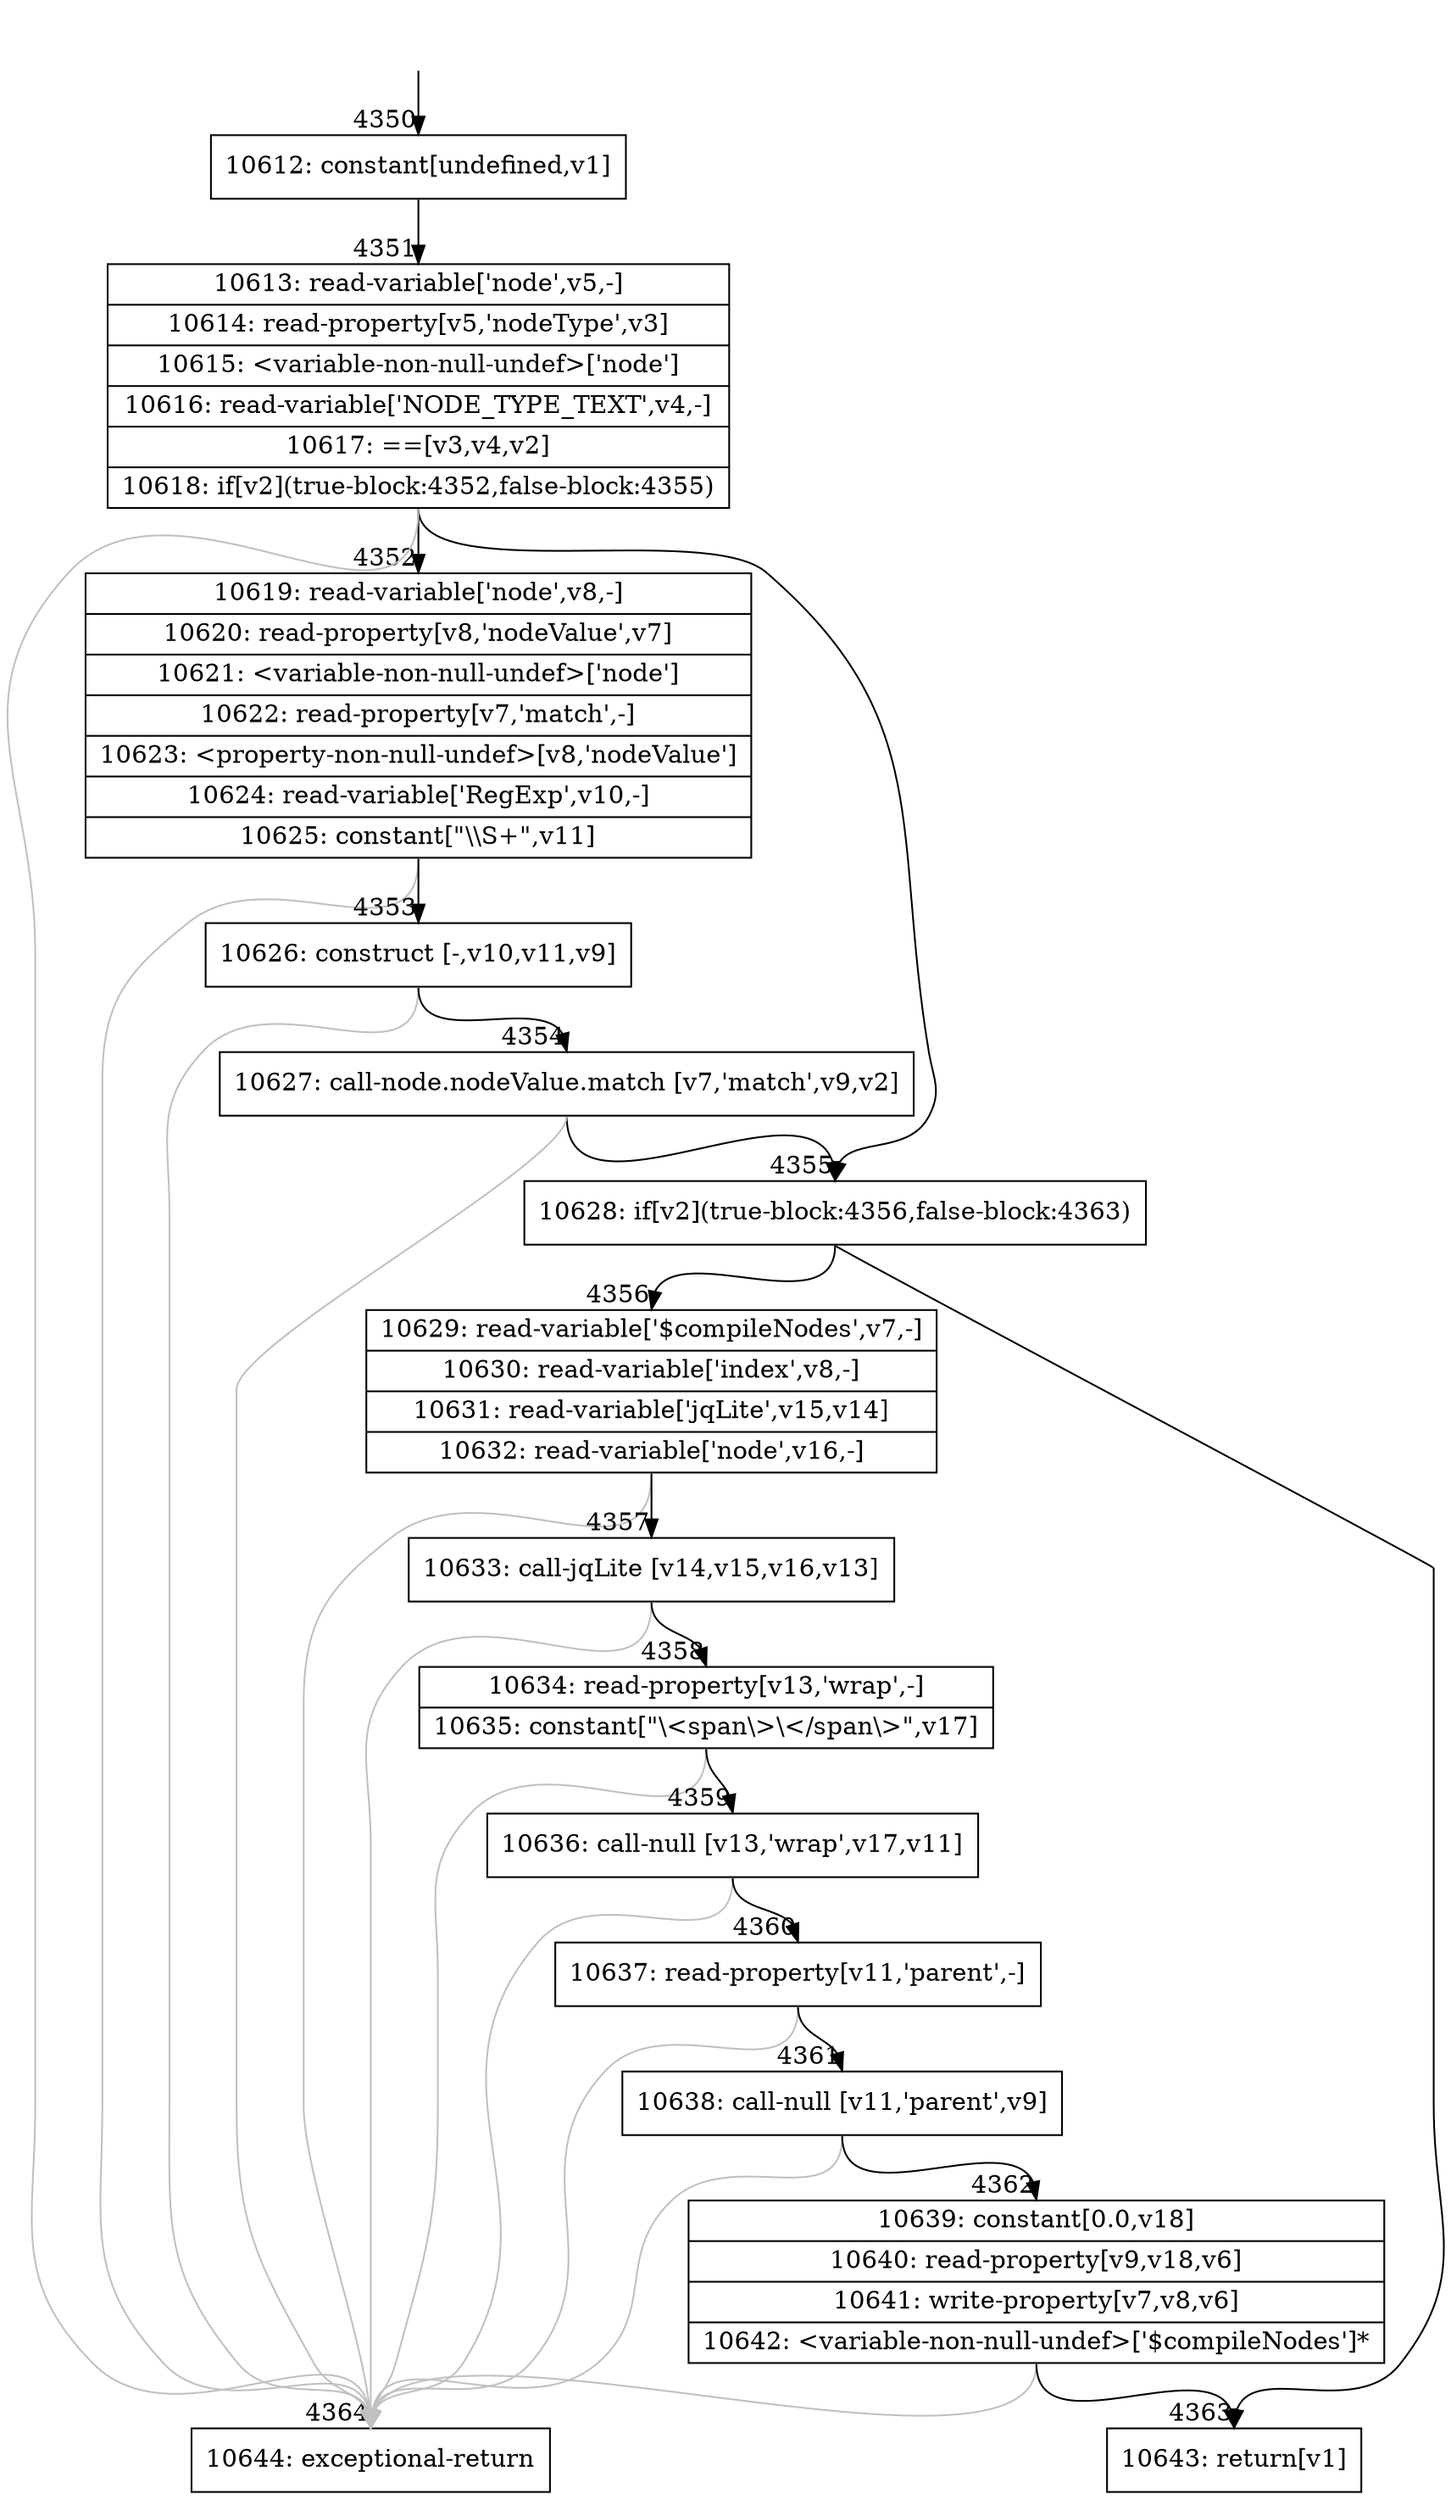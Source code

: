 digraph {
rankdir="TD"
BB_entry362[shape=none,label=""];
BB_entry362 -> BB4350 [tailport=s, headport=n, headlabel="    4350"]
BB4350 [shape=record label="{10612: constant[undefined,v1]}" ] 
BB4350 -> BB4351 [tailport=s, headport=n, headlabel="      4351"]
BB4351 [shape=record label="{10613: read-variable['node',v5,-]|10614: read-property[v5,'nodeType',v3]|10615: \<variable-non-null-undef\>['node']|10616: read-variable['NODE_TYPE_TEXT',v4,-]|10617: ==[v3,v4,v2]|10618: if[v2](true-block:4352,false-block:4355)}" ] 
BB4351 -> BB4355 [tailport=s, headport=n, headlabel="      4355"]
BB4351 -> BB4352 [tailport=s, headport=n, headlabel="      4352"]
BB4351 -> BB4364 [tailport=s, headport=n, color=gray, headlabel="      4364"]
BB4352 [shape=record label="{10619: read-variable['node',v8,-]|10620: read-property[v8,'nodeValue',v7]|10621: \<variable-non-null-undef\>['node']|10622: read-property[v7,'match',-]|10623: \<property-non-null-undef\>[v8,'nodeValue']|10624: read-variable['RegExp',v10,-]|10625: constant[\"\\\\S+\",v11]}" ] 
BB4352 -> BB4353 [tailport=s, headport=n, headlabel="      4353"]
BB4352 -> BB4364 [tailport=s, headport=n, color=gray]
BB4353 [shape=record label="{10626: construct [-,v10,v11,v9]}" ] 
BB4353 -> BB4354 [tailport=s, headport=n, headlabel="      4354"]
BB4353 -> BB4364 [tailport=s, headport=n, color=gray]
BB4354 [shape=record label="{10627: call-node.nodeValue.match [v7,'match',v9,v2]}" ] 
BB4354 -> BB4355 [tailport=s, headport=n]
BB4354 -> BB4364 [tailport=s, headport=n, color=gray]
BB4355 [shape=record label="{10628: if[v2](true-block:4356,false-block:4363)}" ] 
BB4355 -> BB4356 [tailport=s, headport=n, headlabel="      4356"]
BB4355 -> BB4363 [tailport=s, headport=n, headlabel="      4363"]
BB4356 [shape=record label="{10629: read-variable['$compileNodes',v7,-]|10630: read-variable['index',v8,-]|10631: read-variable['jqLite',v15,v14]|10632: read-variable['node',v16,-]}" ] 
BB4356 -> BB4357 [tailport=s, headport=n, headlabel="      4357"]
BB4356 -> BB4364 [tailport=s, headport=n, color=gray]
BB4357 [shape=record label="{10633: call-jqLite [v14,v15,v16,v13]}" ] 
BB4357 -> BB4358 [tailport=s, headport=n, headlabel="      4358"]
BB4357 -> BB4364 [tailport=s, headport=n, color=gray]
BB4358 [shape=record label="{10634: read-property[v13,'wrap',-]|10635: constant[\"\\\<span\\\>\\\</span\\\>\",v17]}" ] 
BB4358 -> BB4359 [tailport=s, headport=n, headlabel="      4359"]
BB4358 -> BB4364 [tailport=s, headport=n, color=gray]
BB4359 [shape=record label="{10636: call-null [v13,'wrap',v17,v11]}" ] 
BB4359 -> BB4360 [tailport=s, headport=n, headlabel="      4360"]
BB4359 -> BB4364 [tailport=s, headport=n, color=gray]
BB4360 [shape=record label="{10637: read-property[v11,'parent',-]}" ] 
BB4360 -> BB4361 [tailport=s, headport=n, headlabel="      4361"]
BB4360 -> BB4364 [tailport=s, headport=n, color=gray]
BB4361 [shape=record label="{10638: call-null [v11,'parent',v9]}" ] 
BB4361 -> BB4362 [tailport=s, headport=n, headlabel="      4362"]
BB4361 -> BB4364 [tailport=s, headport=n, color=gray]
BB4362 [shape=record label="{10639: constant[0.0,v18]|10640: read-property[v9,v18,v6]|10641: write-property[v7,v8,v6]|10642: \<variable-non-null-undef\>['$compileNodes']*}" ] 
BB4362 -> BB4363 [tailport=s, headport=n]
BB4362 -> BB4364 [tailport=s, headport=n, color=gray]
BB4363 [shape=record label="{10643: return[v1]}" ] 
BB4364 [shape=record label="{10644: exceptional-return}" ] 
//#$~ 7364
}
